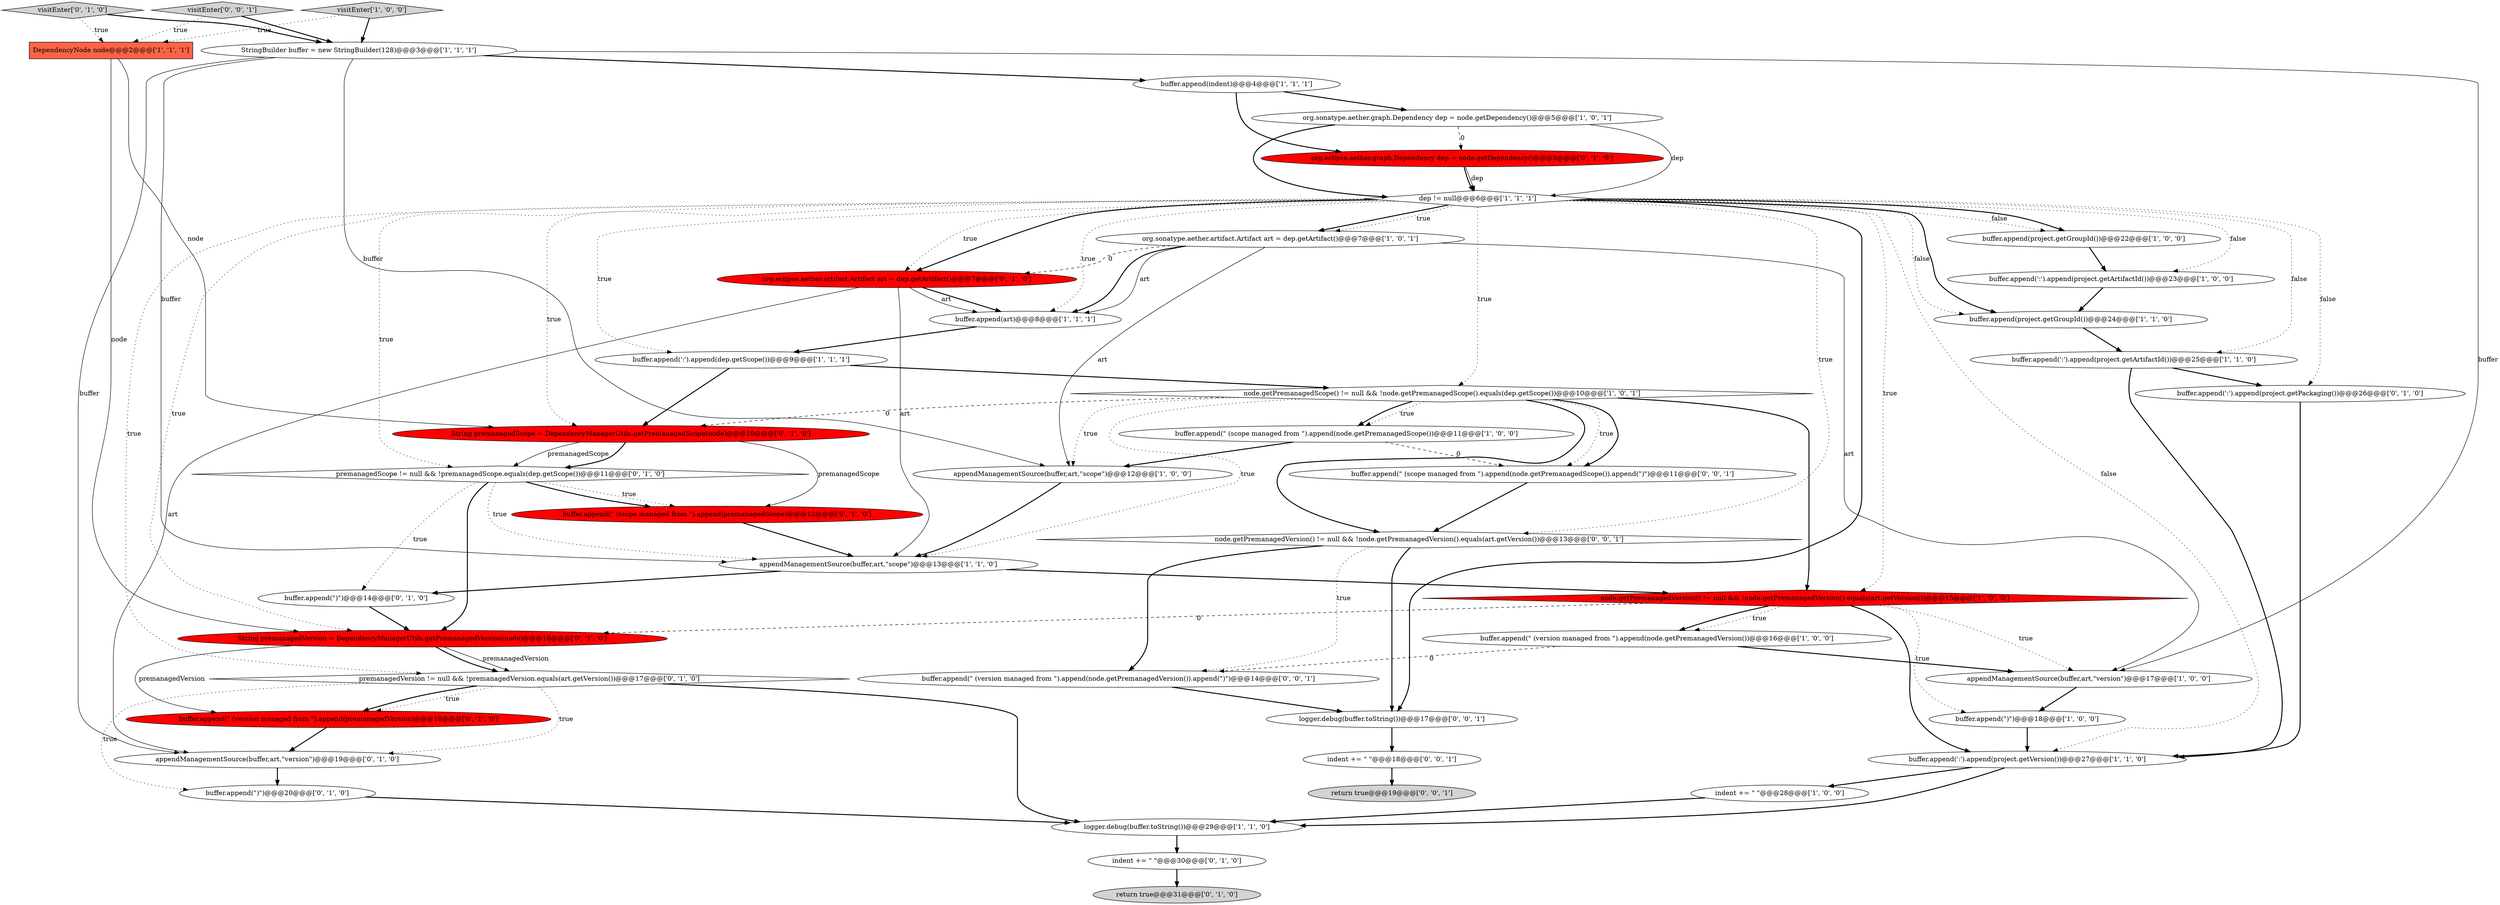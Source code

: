 digraph {
22 [style = filled, label = "org.sonatype.aether.graph.Dependency dep = node.getDependency()@@@5@@@['1', '0', '1']", fillcolor = white, shape = ellipse image = "AAA0AAABBB1BBB"];
28 [style = filled, label = "String premanagedVersion = DependencyManagerUtils.getPremanagedVersion(node)@@@16@@@['0', '1', '0']", fillcolor = red, shape = ellipse image = "AAA1AAABBB2BBB"];
27 [style = filled, label = "visitEnter['0', '1', '0']", fillcolor = lightgray, shape = diamond image = "AAA0AAABBB2BBB"];
14 [style = filled, label = "buffer.append(project.getGroupId())@@@24@@@['1', '1', '0']", fillcolor = white, shape = ellipse image = "AAA0AAABBB1BBB"];
42 [style = filled, label = "indent += \" \"@@@18@@@['0', '0', '1']", fillcolor = white, shape = ellipse image = "AAA0AAABBB3BBB"];
21 [style = filled, label = "appendManagementSource(buffer,art,\"version\")@@@17@@@['1', '0', '0']", fillcolor = white, shape = ellipse image = "AAA0AAABBB1BBB"];
45 [style = filled, label = "node.getPremanagedVersion() != null && !node.getPremanagedVersion().equals(art.getVersion())@@@13@@@['0', '0', '1']", fillcolor = white, shape = diamond image = "AAA0AAABBB3BBB"];
10 [style = filled, label = "buffer.append(\" (version managed from \").append(node.getPremanagedVersion())@@@16@@@['1', '0', '0']", fillcolor = white, shape = ellipse image = "AAA0AAABBB1BBB"];
20 [style = filled, label = "indent += \" \"@@@28@@@['1', '0', '0']", fillcolor = white, shape = ellipse image = "AAA0AAABBB1BBB"];
12 [style = filled, label = "logger.debug(buffer.toString())@@@29@@@['1', '1', '0']", fillcolor = white, shape = ellipse image = "AAA0AAABBB1BBB"];
36 [style = filled, label = "indent += \" \"@@@30@@@['0', '1', '0']", fillcolor = white, shape = ellipse image = "AAA0AAABBB2BBB"];
26 [style = filled, label = "buffer.append(\" (scope managed from \").append(premanagedScope)@@@12@@@['0', '1', '0']", fillcolor = red, shape = ellipse image = "AAA1AAABBB2BBB"];
6 [style = filled, label = "buffer.append(\" (scope managed from \").append(node.getPremanagedScope())@@@11@@@['1', '0', '0']", fillcolor = white, shape = ellipse image = "AAA0AAABBB1BBB"];
38 [style = filled, label = "buffer.append(\" (version managed from \").append(premanagedVersion)@@@18@@@['0', '1', '0']", fillcolor = red, shape = ellipse image = "AAA1AAABBB2BBB"];
8 [style = filled, label = "buffer.append(\")\")@@@18@@@['1', '0', '0']", fillcolor = white, shape = ellipse image = "AAA0AAABBB1BBB"];
40 [style = filled, label = "logger.debug(buffer.toString())@@@17@@@['0', '0', '1']", fillcolor = white, shape = ellipse image = "AAA0AAABBB3BBB"];
13 [style = filled, label = "node.getPremanagedScope() != null && !node.getPremanagedScope().equals(dep.getScope())@@@10@@@['1', '0', '1']", fillcolor = white, shape = diamond image = "AAA0AAABBB1BBB"];
3 [style = filled, label = "visitEnter['1', '0', '0']", fillcolor = lightgray, shape = diamond image = "AAA0AAABBB1BBB"];
1 [style = filled, label = "org.sonatype.aether.artifact.Artifact art = dep.getArtifact()@@@7@@@['1', '0', '1']", fillcolor = white, shape = ellipse image = "AAA0AAABBB1BBB"];
16 [style = filled, label = "buffer.append(project.getGroupId())@@@22@@@['1', '0', '0']", fillcolor = white, shape = ellipse image = "AAA0AAABBB1BBB"];
41 [style = filled, label = "buffer.append(\" (scope managed from \").append(node.getPremanagedScope()).append(\")\")@@@11@@@['0', '0', '1']", fillcolor = white, shape = ellipse image = "AAA0AAABBB3BBB"];
5 [style = filled, label = "StringBuilder buffer = new StringBuilder(128)@@@3@@@['1', '1', '1']", fillcolor = white, shape = ellipse image = "AAA0AAABBB1BBB"];
43 [style = filled, label = "visitEnter['0', '0', '1']", fillcolor = lightgray, shape = diamond image = "AAA0AAABBB3BBB"];
4 [style = filled, label = "buffer.append(':').append(dep.getScope())@@@9@@@['1', '1', '1']", fillcolor = white, shape = ellipse image = "AAA0AAABBB1BBB"];
30 [style = filled, label = "buffer.append(':').append(project.getPackaging())@@@26@@@['0', '1', '0']", fillcolor = white, shape = ellipse image = "AAA0AAABBB2BBB"];
7 [style = filled, label = "buffer.append(':').append(project.getArtifactId())@@@25@@@['1', '1', '0']", fillcolor = white, shape = ellipse image = "AAA0AAABBB1BBB"];
23 [style = filled, label = "appendManagementSource(buffer,art,\"scope\")@@@12@@@['1', '0', '0']", fillcolor = white, shape = ellipse image = "AAA0AAABBB1BBB"];
31 [style = filled, label = "org.eclipse.aether.artifact.Artifact art = dep.getArtifact()@@@7@@@['0', '1', '0']", fillcolor = red, shape = ellipse image = "AAA1AAABBB2BBB"];
24 [style = filled, label = "return true@@@31@@@['0', '1', '0']", fillcolor = lightgray, shape = ellipse image = "AAA0AAABBB2BBB"];
9 [style = filled, label = "buffer.append(art)@@@8@@@['1', '1', '1']", fillcolor = white, shape = ellipse image = "AAA0AAABBB1BBB"];
32 [style = filled, label = "appendManagementSource(buffer,art,\"version\")@@@19@@@['0', '1', '0']", fillcolor = white, shape = ellipse image = "AAA0AAABBB2BBB"];
44 [style = filled, label = "return true@@@19@@@['0', '0', '1']", fillcolor = lightgray, shape = ellipse image = "AAA0AAABBB3BBB"];
11 [style = filled, label = "buffer.append(':').append(project.getVersion())@@@27@@@['1', '1', '0']", fillcolor = white, shape = ellipse image = "AAA0AAABBB1BBB"];
19 [style = filled, label = "appendManagementSource(buffer,art,\"scope\")@@@13@@@['1', '1', '0']", fillcolor = white, shape = ellipse image = "AAA0AAABBB1BBB"];
15 [style = filled, label = "DependencyNode node@@@2@@@['1', '1', '1']", fillcolor = tomato, shape = box image = "AAA0AAABBB1BBB"];
29 [style = filled, label = "buffer.append(\")\")@@@20@@@['0', '1', '0']", fillcolor = white, shape = ellipse image = "AAA0AAABBB2BBB"];
33 [style = filled, label = "buffer.append(\")\")@@@14@@@['0', '1', '0']", fillcolor = white, shape = ellipse image = "AAA0AAABBB2BBB"];
18 [style = filled, label = "dep != null@@@6@@@['1', '1', '1']", fillcolor = white, shape = diamond image = "AAA0AAABBB1BBB"];
37 [style = filled, label = "String premanagedScope = DependencyManagerUtils.getPremanagedScope(node)@@@10@@@['0', '1', '0']", fillcolor = red, shape = ellipse image = "AAA1AAABBB2BBB"];
34 [style = filled, label = "premanagedVersion != null && !premanagedVersion.equals(art.getVersion())@@@17@@@['0', '1', '0']", fillcolor = white, shape = diamond image = "AAA0AAABBB2BBB"];
25 [style = filled, label = "org.eclipse.aether.graph.Dependency dep = node.getDependency()@@@5@@@['0', '1', '0']", fillcolor = red, shape = ellipse image = "AAA1AAABBB2BBB"];
35 [style = filled, label = "premanagedScope != null && !premanagedScope.equals(dep.getScope())@@@11@@@['0', '1', '0']", fillcolor = white, shape = diamond image = "AAA0AAABBB2BBB"];
39 [style = filled, label = "buffer.append(\" (version managed from \").append(node.getPremanagedVersion()).append(\")\")@@@14@@@['0', '0', '1']", fillcolor = white, shape = ellipse image = "AAA0AAABBB3BBB"];
17 [style = filled, label = "buffer.append(':').append(project.getArtifactId())@@@23@@@['1', '0', '0']", fillcolor = white, shape = ellipse image = "AAA0AAABBB1BBB"];
0 [style = filled, label = "buffer.append(indent)@@@4@@@['1', '1', '1']", fillcolor = white, shape = ellipse image = "AAA0AAABBB1BBB"];
2 [style = filled, label = "node.getPremanagedVersion() != null && !node.getPremanagedVersion().equals(art.getVersion())@@@15@@@['1', '0', '0']", fillcolor = red, shape = diamond image = "AAA1AAABBB1BBB"];
28->38 [style = solid, label="premanagedVersion"];
18->35 [style = dotted, label="true"];
18->16 [style = dotted, label="false"];
7->30 [style = bold, label=""];
31->9 [style = bold, label=""];
13->41 [style = dotted, label="true"];
21->8 [style = bold, label=""];
34->29 [style = dotted, label="true"];
35->26 [style = dotted, label="true"];
35->19 [style = dotted, label="true"];
27->15 [style = dotted, label="true"];
18->37 [style = dotted, label="true"];
18->34 [style = dotted, label="true"];
14->7 [style = bold, label=""];
30->11 [style = bold, label=""];
3->5 [style = bold, label=""];
42->44 [style = bold, label=""];
36->24 [style = bold, label=""];
31->9 [style = solid, label="art"];
5->0 [style = bold, label=""];
17->14 [style = bold, label=""];
0->25 [style = bold, label=""];
6->41 [style = dashed, label="0"];
13->45 [style = bold, label=""];
1->21 [style = solid, label="art"];
28->34 [style = solid, label="premanagedVersion"];
1->23 [style = solid, label="art"];
41->45 [style = bold, label=""];
27->5 [style = bold, label=""];
8->11 [style = bold, label=""];
18->30 [style = dotted, label="false"];
2->8 [style = dotted, label="true"];
2->10 [style = dotted, label="true"];
18->13 [style = dotted, label="true"];
13->6 [style = dotted, label="true"];
18->31 [style = bold, label=""];
7->11 [style = bold, label=""];
22->25 [style = dashed, label="0"];
15->37 [style = solid, label="node"];
1->31 [style = dashed, label="0"];
33->28 [style = bold, label=""];
13->19 [style = dotted, label="true"];
11->12 [style = bold, label=""];
1->9 [style = solid, label="art"];
2->21 [style = dotted, label="true"];
19->2 [style = bold, label=""];
10->21 [style = bold, label=""];
16->17 [style = bold, label=""];
35->33 [style = dotted, label="true"];
13->23 [style = dotted, label="true"];
34->38 [style = dotted, label="true"];
38->32 [style = bold, label=""];
35->28 [style = bold, label=""];
18->45 [style = dotted, label="true"];
22->18 [style = bold, label=""];
18->1 [style = bold, label=""];
2->28 [style = dashed, label="0"];
15->28 [style = solid, label="node"];
45->39 [style = dotted, label="true"];
34->38 [style = bold, label=""];
37->35 [style = solid, label="premanagedScope"];
18->7 [style = dotted, label="false"];
19->33 [style = bold, label=""];
10->39 [style = dashed, label="0"];
6->23 [style = bold, label=""];
18->40 [style = bold, label=""];
18->1 [style = dotted, label="true"];
4->13 [style = bold, label=""];
25->18 [style = bold, label=""];
12->36 [style = bold, label=""];
5->21 [style = solid, label="buffer"];
5->32 [style = solid, label="buffer"];
26->19 [style = bold, label=""];
2->10 [style = bold, label=""];
1->9 [style = bold, label=""];
13->41 [style = bold, label=""];
43->5 [style = bold, label=""];
39->40 [style = bold, label=""];
23->19 [style = bold, label=""];
3->15 [style = dotted, label="true"];
18->9 [style = dotted, label="true"];
31->19 [style = solid, label="art"];
37->35 [style = bold, label=""];
13->6 [style = bold, label=""];
35->26 [style = bold, label=""];
2->11 [style = bold, label=""];
18->14 [style = dotted, label="false"];
45->40 [style = bold, label=""];
45->39 [style = bold, label=""];
18->2 [style = dotted, label="true"];
13->2 [style = bold, label=""];
18->16 [style = bold, label=""];
31->32 [style = solid, label="art"];
34->32 [style = dotted, label="true"];
11->20 [style = bold, label=""];
22->18 [style = solid, label="dep"];
13->37 [style = dashed, label="0"];
18->11 [style = dotted, label="false"];
28->34 [style = bold, label=""];
43->15 [style = dotted, label="true"];
9->4 [style = bold, label=""];
5->23 [style = solid, label="buffer"];
34->12 [style = bold, label=""];
5->19 [style = solid, label="buffer"];
32->29 [style = bold, label=""];
29->12 [style = bold, label=""];
4->37 [style = bold, label=""];
18->28 [style = dotted, label="true"];
0->22 [style = bold, label=""];
20->12 [style = bold, label=""];
18->4 [style = dotted, label="true"];
18->31 [style = dotted, label="true"];
25->18 [style = solid, label="dep"];
18->14 [style = bold, label=""];
40->42 [style = bold, label=""];
18->17 [style = dotted, label="false"];
37->26 [style = solid, label="premanagedScope"];
}
